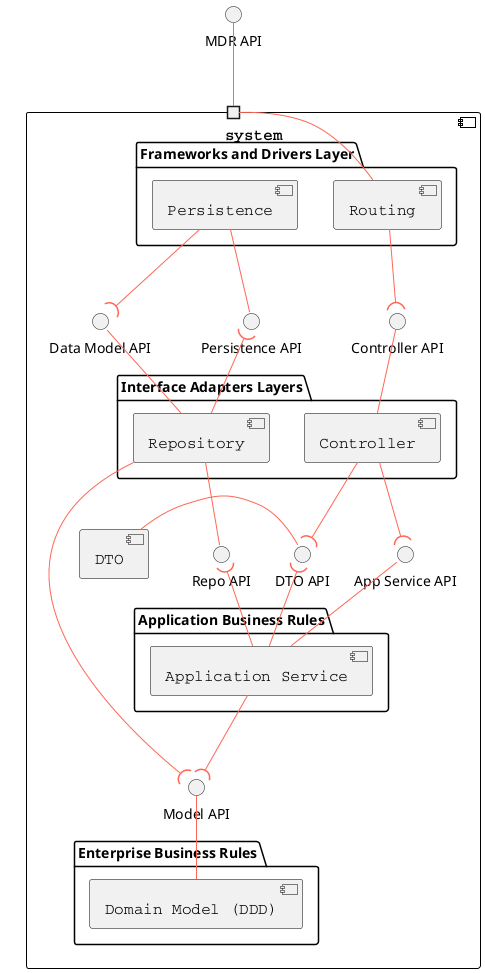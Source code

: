 @startuml

skinparam component {
    FontSize 16
    BackgroundColor<<Apache>> LightCoral
    BorderColor<<Apache>> #FF6655
    FontName Courier
    BorderColor black
    ArrowFontName Impact
    ArrowColor #FF6655
    ArrowFontColor #777777
}


component system {
    package "Frameworks and Drivers Layer" {
        [Routing]
        [Persistence]
    }

    package "Interface Adapters Layers" {
        [Controller]
        [Repository]
    }

    package "Application Business Rules" {
        [Application Service]
    }

    package "Enterprise Business Rules" {
        [Domain Model (DDD)]
    }

    portin " " as port1

    [Routing] -- port1
    [Persistence] --( "Data Model API"
    [Persistence] -- "Persistence API"

    [Controller] -up- "Controller API"
    [Routing] -down-( "Controller API"

    [Repository] -up- "Data Model API"
    [Repository] -up-( "Persistence API"

    [Controller] -down-( "App Service API"
    [Controller] -down-( "DTO API"

    "DTO API" -left- [DTO]

    [Application Service] -up- "App Service API"
    [Application Service] -up-( "DTO API"
    [Repository] -- "Repo API"
    [Application Service] -up-( "Repo API"

    [Repository] -down-( "Model API"
    [Application Service] --( "Model API"
    [Domain Model (DDD)] -up- "Model API"

}
"MDR API" -- port1

@enduml

